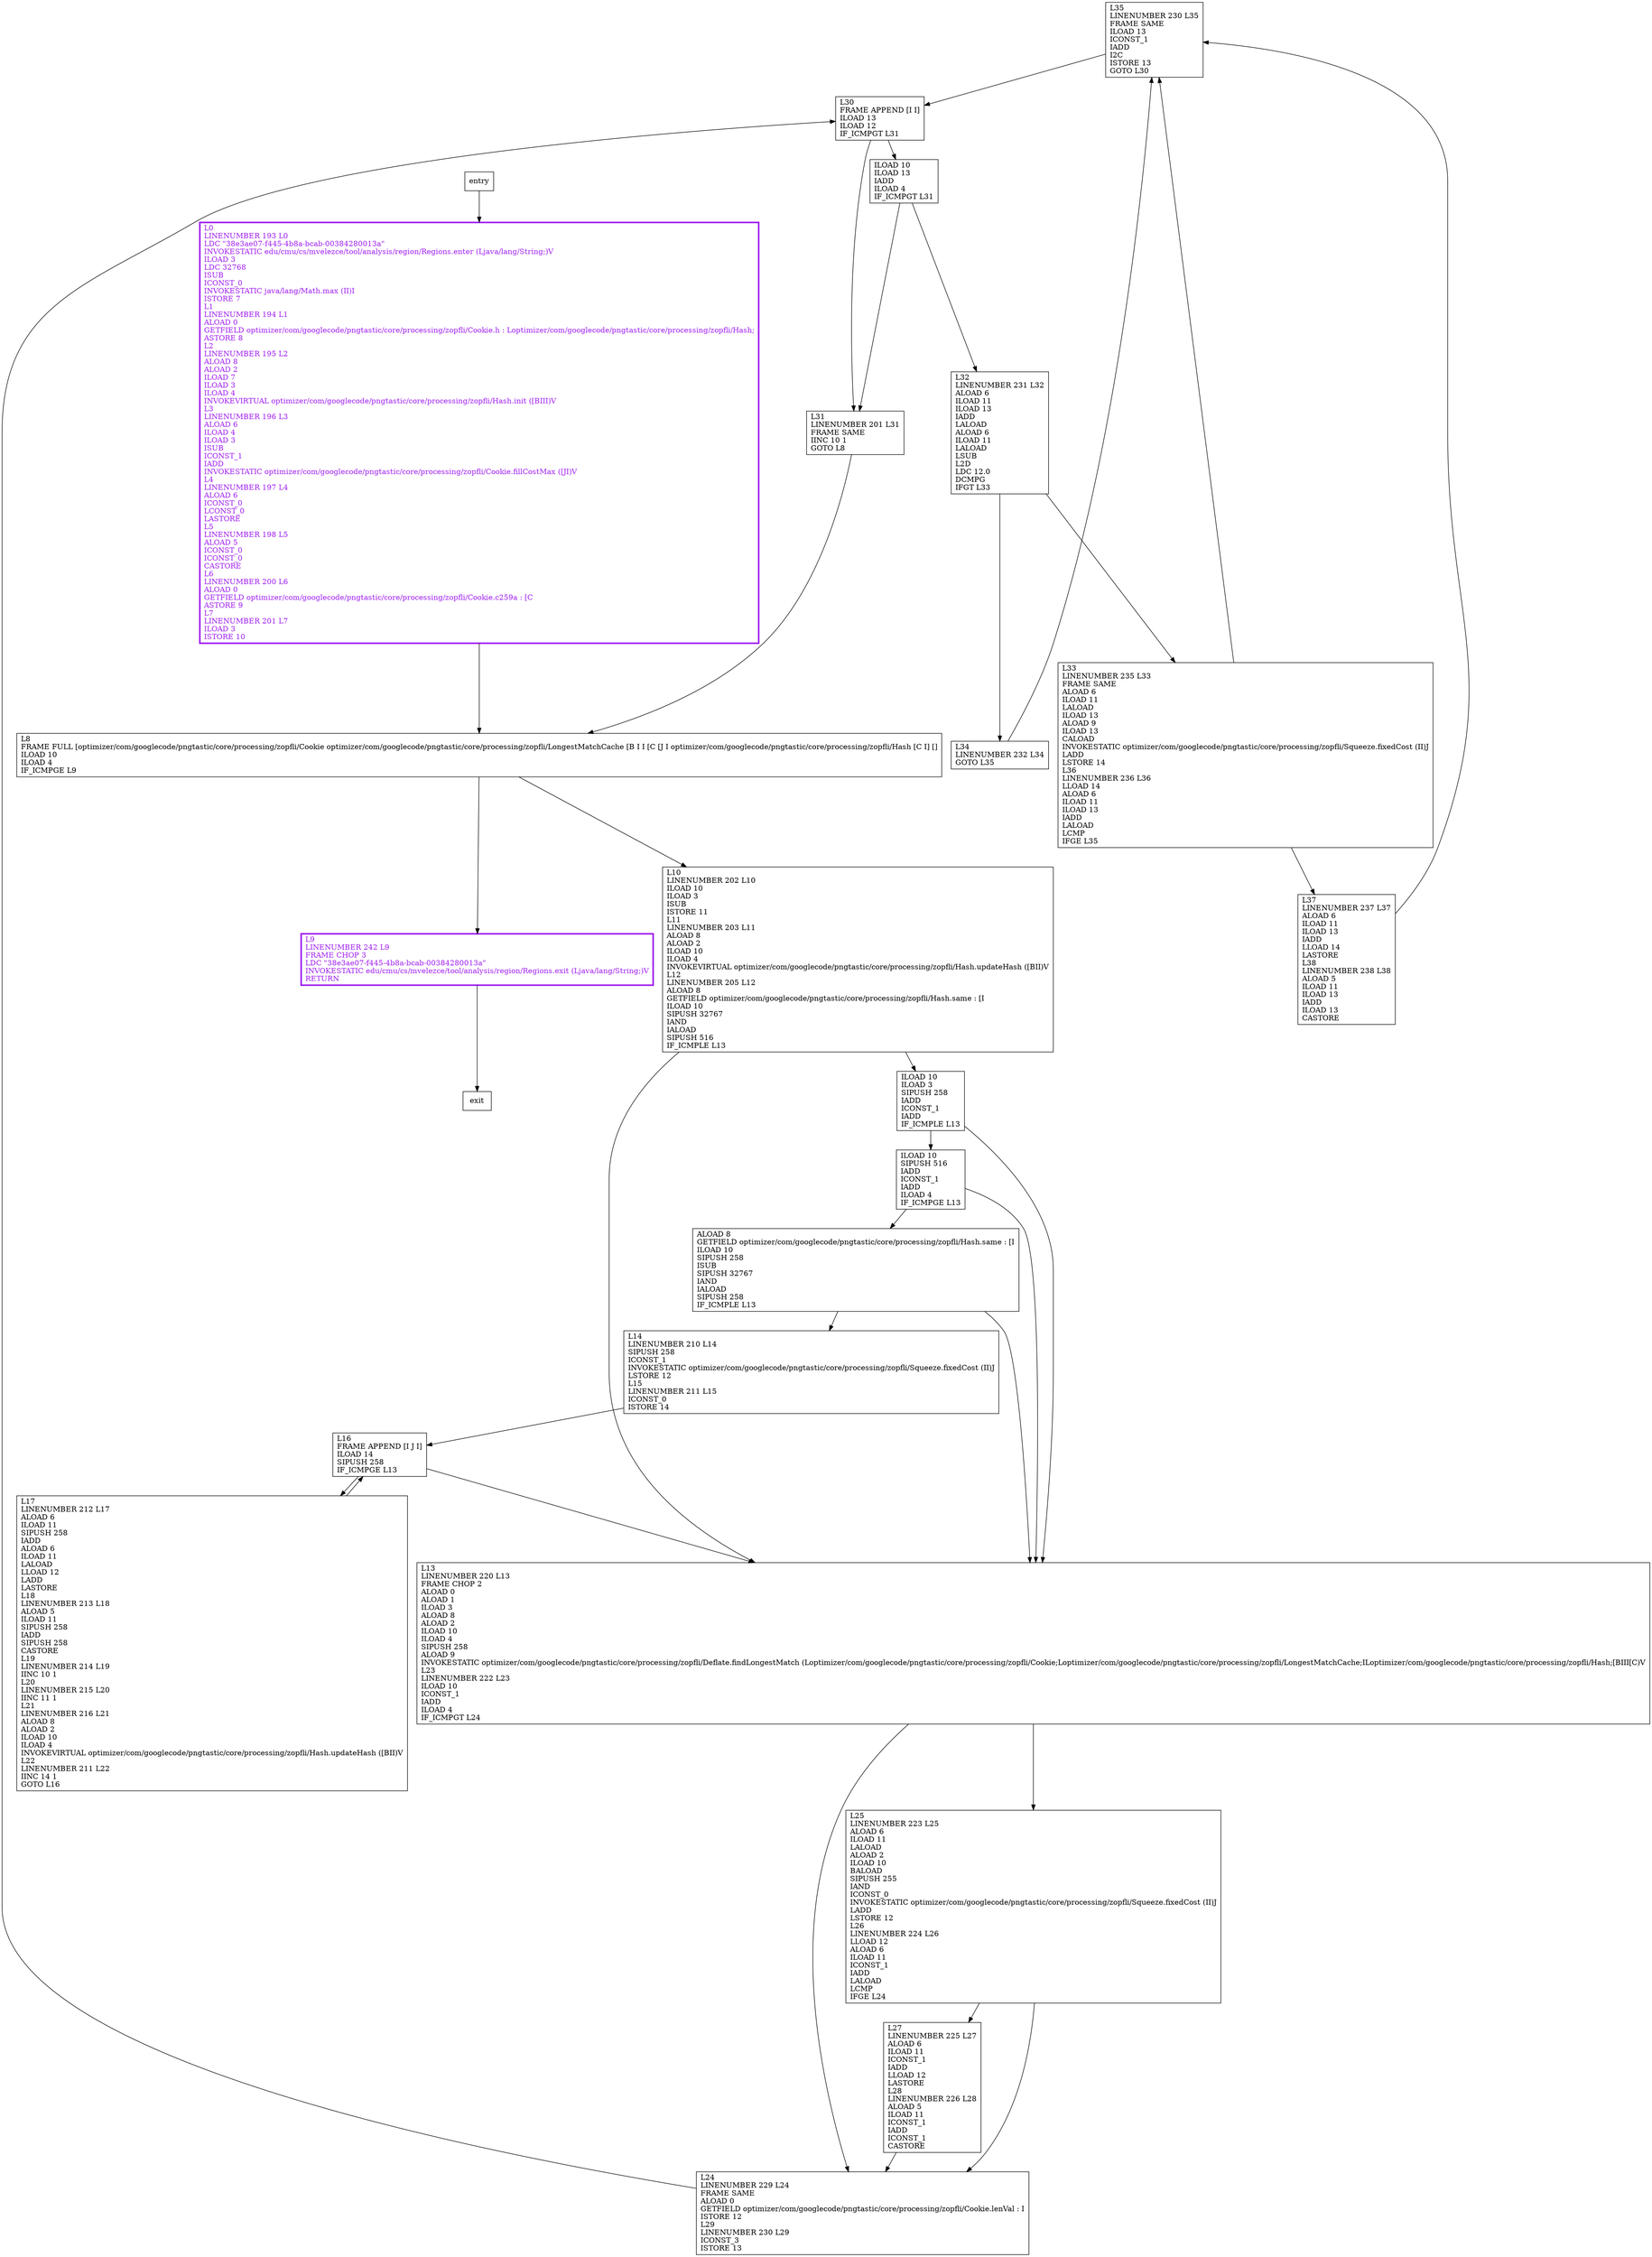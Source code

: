 digraph bestFixedLengths {
node [shape=record];
658909832 [label="L35\lLINENUMBER 230 L35\lFRAME SAME\lILOAD 13\lICONST_1\lIADD\lI2C\lISTORE 13\lGOTO L30\l"];
1022081840 [label="L25\lLINENUMBER 223 L25\lALOAD 6\lILOAD 11\lLALOAD\lALOAD 2\lILOAD 10\lBALOAD\lSIPUSH 255\lIAND\lICONST_0\lINVOKESTATIC optimizer/com/googlecode/pngtastic/core/processing/zopfli/Squeeze.fixedCost (II)J\lLADD\lLSTORE 12\lL26\lLINENUMBER 224 L26\lLLOAD 12\lALOAD 6\lILOAD 11\lICONST_1\lIADD\lLALOAD\lLCMP\lIFGE L24\l"];
739973450 [label="L9\lLINENUMBER 242 L9\lFRAME CHOP 3\lLDC \"38e3ae07-f445-4b8a-bcab-00384280013a\"\lINVOKESTATIC edu/cmu/cs/mvelezce/tool/analysis/region/Regions.exit (Ljava/lang/String;)V\lRETURN\l"];
1727361096 [label="L13\lLINENUMBER 220 L13\lFRAME CHOP 2\lALOAD 0\lALOAD 1\lILOAD 3\lALOAD 8\lALOAD 2\lILOAD 10\lILOAD 4\lSIPUSH 258\lALOAD 9\lINVOKESTATIC optimizer/com/googlecode/pngtastic/core/processing/zopfli/Deflate.findLongestMatch (Loptimizer/com/googlecode/pngtastic/core/processing/zopfli/Cookie;Loptimizer/com/googlecode/pngtastic/core/processing/zopfli/LongestMatchCache;ILoptimizer/com/googlecode/pngtastic/core/processing/zopfli/Hash;[BIII[C)V\lL23\lLINENUMBER 222 L23\lILOAD 10\lICONST_1\lIADD\lILOAD 4\lIF_ICMPGT L24\l"];
2074820378 [label="L14\lLINENUMBER 210 L14\lSIPUSH 258\lICONST_1\lINVOKESTATIC optimizer/com/googlecode/pngtastic/core/processing/zopfli/Squeeze.fixedCost (II)J\lLSTORE 12\lL15\lLINENUMBER 211 L15\lICONST_0\lISTORE 14\l"];
844112759 [label="L0\lLINENUMBER 193 L0\lLDC \"38e3ae07-f445-4b8a-bcab-00384280013a\"\lINVOKESTATIC edu/cmu/cs/mvelezce/tool/analysis/region/Regions.enter (Ljava/lang/String;)V\lILOAD 3\lLDC 32768\lISUB\lICONST_0\lINVOKESTATIC java/lang/Math.max (II)I\lISTORE 7\lL1\lLINENUMBER 194 L1\lALOAD 0\lGETFIELD optimizer/com/googlecode/pngtastic/core/processing/zopfli/Cookie.h : Loptimizer/com/googlecode/pngtastic/core/processing/zopfli/Hash;\lASTORE 8\lL2\lLINENUMBER 195 L2\lALOAD 8\lALOAD 2\lILOAD 7\lILOAD 3\lILOAD 4\lINVOKEVIRTUAL optimizer/com/googlecode/pngtastic/core/processing/zopfli/Hash.init ([BIII)V\lL3\lLINENUMBER 196 L3\lALOAD 6\lILOAD 4\lILOAD 3\lISUB\lICONST_1\lIADD\lINVOKESTATIC optimizer/com/googlecode/pngtastic/core/processing/zopfli/Cookie.fillCostMax ([JI)V\lL4\lLINENUMBER 197 L4\lALOAD 6\lICONST_0\lLCONST_0\lLASTORE\lL5\lLINENUMBER 198 L5\lALOAD 5\lICONST_0\lICONST_0\lCASTORE\lL6\lLINENUMBER 200 L6\lALOAD 0\lGETFIELD optimizer/com/googlecode/pngtastic/core/processing/zopfli/Cookie.c259a : [C\lASTORE 9\lL7\lLINENUMBER 201 L7\lILOAD 3\lISTORE 10\l"];
556281560 [label="ILOAD 10\lSIPUSH 516\lIADD\lICONST_1\lIADD\lILOAD 4\lIF_ICMPGE L13\l"];
1744189907 [label="ILOAD 10\lILOAD 13\lIADD\lILOAD 4\lIF_ICMPGT L31\l"];
313239742 [label="L27\lLINENUMBER 225 L27\lALOAD 6\lILOAD 11\lICONST_1\lIADD\lLLOAD 12\lLASTORE\lL28\lLINENUMBER 226 L28\lALOAD 5\lILOAD 11\lICONST_1\lIADD\lICONST_1\lCASTORE\l"];
688005825 [label="L31\lLINENUMBER 201 L31\lFRAME SAME\lIINC 10 1\lGOTO L8\l"];
505021446 [label="L24\lLINENUMBER 229 L24\lFRAME SAME\lALOAD 0\lGETFIELD optimizer/com/googlecode/pngtastic/core/processing/zopfli/Cookie.lenVal : I\lISTORE 12\lL29\lLINENUMBER 230 L29\lICONST_3\lISTORE 13\l"];
1906879951 [label="L34\lLINENUMBER 232 L34\lGOTO L35\l"];
137225802 [label="L37\lLINENUMBER 237 L37\lALOAD 6\lILOAD 11\lILOAD 13\lIADD\lLLOAD 14\lLASTORE\lL38\lLINENUMBER 238 L38\lALOAD 5\lILOAD 11\lILOAD 13\lIADD\lILOAD 13\lCASTORE\l"];
1374066265 [label="L8\lFRAME FULL [optimizer/com/googlecode/pngtastic/core/processing/zopfli/Cookie optimizer/com/googlecode/pngtastic/core/processing/zopfli/LongestMatchCache [B I I [C [J I optimizer/com/googlecode/pngtastic/core/processing/zopfli/Hash [C I] []\lILOAD 10\lILOAD 4\lIF_ICMPGE L9\l"];
1304117943 [label="L10\lLINENUMBER 202 L10\lILOAD 10\lILOAD 3\lISUB\lISTORE 11\lL11\lLINENUMBER 203 L11\lALOAD 8\lALOAD 2\lILOAD 10\lILOAD 4\lINVOKEVIRTUAL optimizer/com/googlecode/pngtastic/core/processing/zopfli/Hash.updateHash ([BII)V\lL12\lLINENUMBER 205 L12\lALOAD 8\lGETFIELD optimizer/com/googlecode/pngtastic/core/processing/zopfli/Hash.same : [I\lILOAD 10\lSIPUSH 32767\lIAND\lIALOAD\lSIPUSH 516\lIF_ICMPLE L13\l"];
103103526 [label="L32\lLINENUMBER 231 L32\lALOAD 6\lILOAD 11\lILOAD 13\lIADD\lLALOAD\lALOAD 6\lILOAD 11\lLALOAD\lLSUB\lL2D\lLDC 12.0\lDCMPG\lIFGT L33\l"];
915500720 [label="ALOAD 8\lGETFIELD optimizer/com/googlecode/pngtastic/core/processing/zopfli/Hash.same : [I\lILOAD 10\lSIPUSH 258\lISUB\lSIPUSH 32767\lIAND\lIALOAD\lSIPUSH 258\lIF_ICMPLE L13\l"];
1426963578 [label="ILOAD 10\lILOAD 3\lSIPUSH 258\lIADD\lICONST_1\lIADD\lIF_ICMPLE L13\l"];
599984672 [label="L16\lFRAME APPEND [I J I]\lILOAD 14\lSIPUSH 258\lIF_ICMPGE L13\l"];
1132307065 [label="L17\lLINENUMBER 212 L17\lALOAD 6\lILOAD 11\lSIPUSH 258\lIADD\lALOAD 6\lILOAD 11\lLALOAD\lLLOAD 12\lLADD\lLASTORE\lL18\lLINENUMBER 213 L18\lALOAD 5\lILOAD 11\lSIPUSH 258\lIADD\lSIPUSH 258\lCASTORE\lL19\lLINENUMBER 214 L19\lIINC 10 1\lL20\lLINENUMBER 215 L20\lIINC 11 1\lL21\lLINENUMBER 216 L21\lALOAD 8\lALOAD 2\lILOAD 10\lILOAD 4\lINVOKEVIRTUAL optimizer/com/googlecode/pngtastic/core/processing/zopfli/Hash.updateHash ([BII)V\lL22\lLINENUMBER 211 L22\lIINC 14 1\lGOTO L16\l"];
1225038340 [label="L33\lLINENUMBER 235 L33\lFRAME SAME\lALOAD 6\lILOAD 11\lLALOAD\lILOAD 13\lALOAD 9\lILOAD 13\lCALOAD\lINVOKESTATIC optimizer/com/googlecode/pngtastic/core/processing/zopfli/Squeeze.fixedCost (II)J\lLADD\lLSTORE 14\lL36\lLINENUMBER 236 L36\lLLOAD 14\lALOAD 6\lILOAD 11\lILOAD 13\lIADD\lLALOAD\lLCMP\lIFGE L35\l"];
1704237553 [label="L30\lFRAME APPEND [I I]\lILOAD 13\lILOAD 12\lIF_ICMPGT L31\l"];
entry;
exit;
658909832 -> 1704237553;
739973450 -> exit;
1727361096 -> 1022081840;
1727361096 -> 505021446;
2074820378 -> 599984672;
1374066265 -> 1304117943;
1374066265 -> 739973450;
915500720 -> 1727361096;
915500720 -> 2074820378;
1426963578 -> 1727361096;
1426963578 -> 556281560;
599984672 -> 1727361096;
599984672 -> 1132307065;
1704237553 -> 1744189907;
1704237553 -> 688005825;
1022081840 -> 313239742;
1022081840 -> 505021446;
844112759 -> 1374066265;
556281560 -> 1727361096;
556281560 -> 915500720;
1744189907 -> 103103526;
1744189907 -> 688005825;
313239742 -> 505021446;
688005825 -> 1374066265;
505021446 -> 1704237553;
1906879951 -> 658909832;
137225802 -> 658909832;
1304117943 -> 1727361096;
1304117943 -> 1426963578;
103103526 -> 1225038340;
103103526 -> 1906879951;
entry -> 844112759;
1132307065 -> 599984672;
1225038340 -> 658909832;
1225038340 -> 137225802;
739973450[fontcolor="purple", penwidth=3, color="purple"];
844112759[fontcolor="purple", penwidth=3, color="purple"];
}
